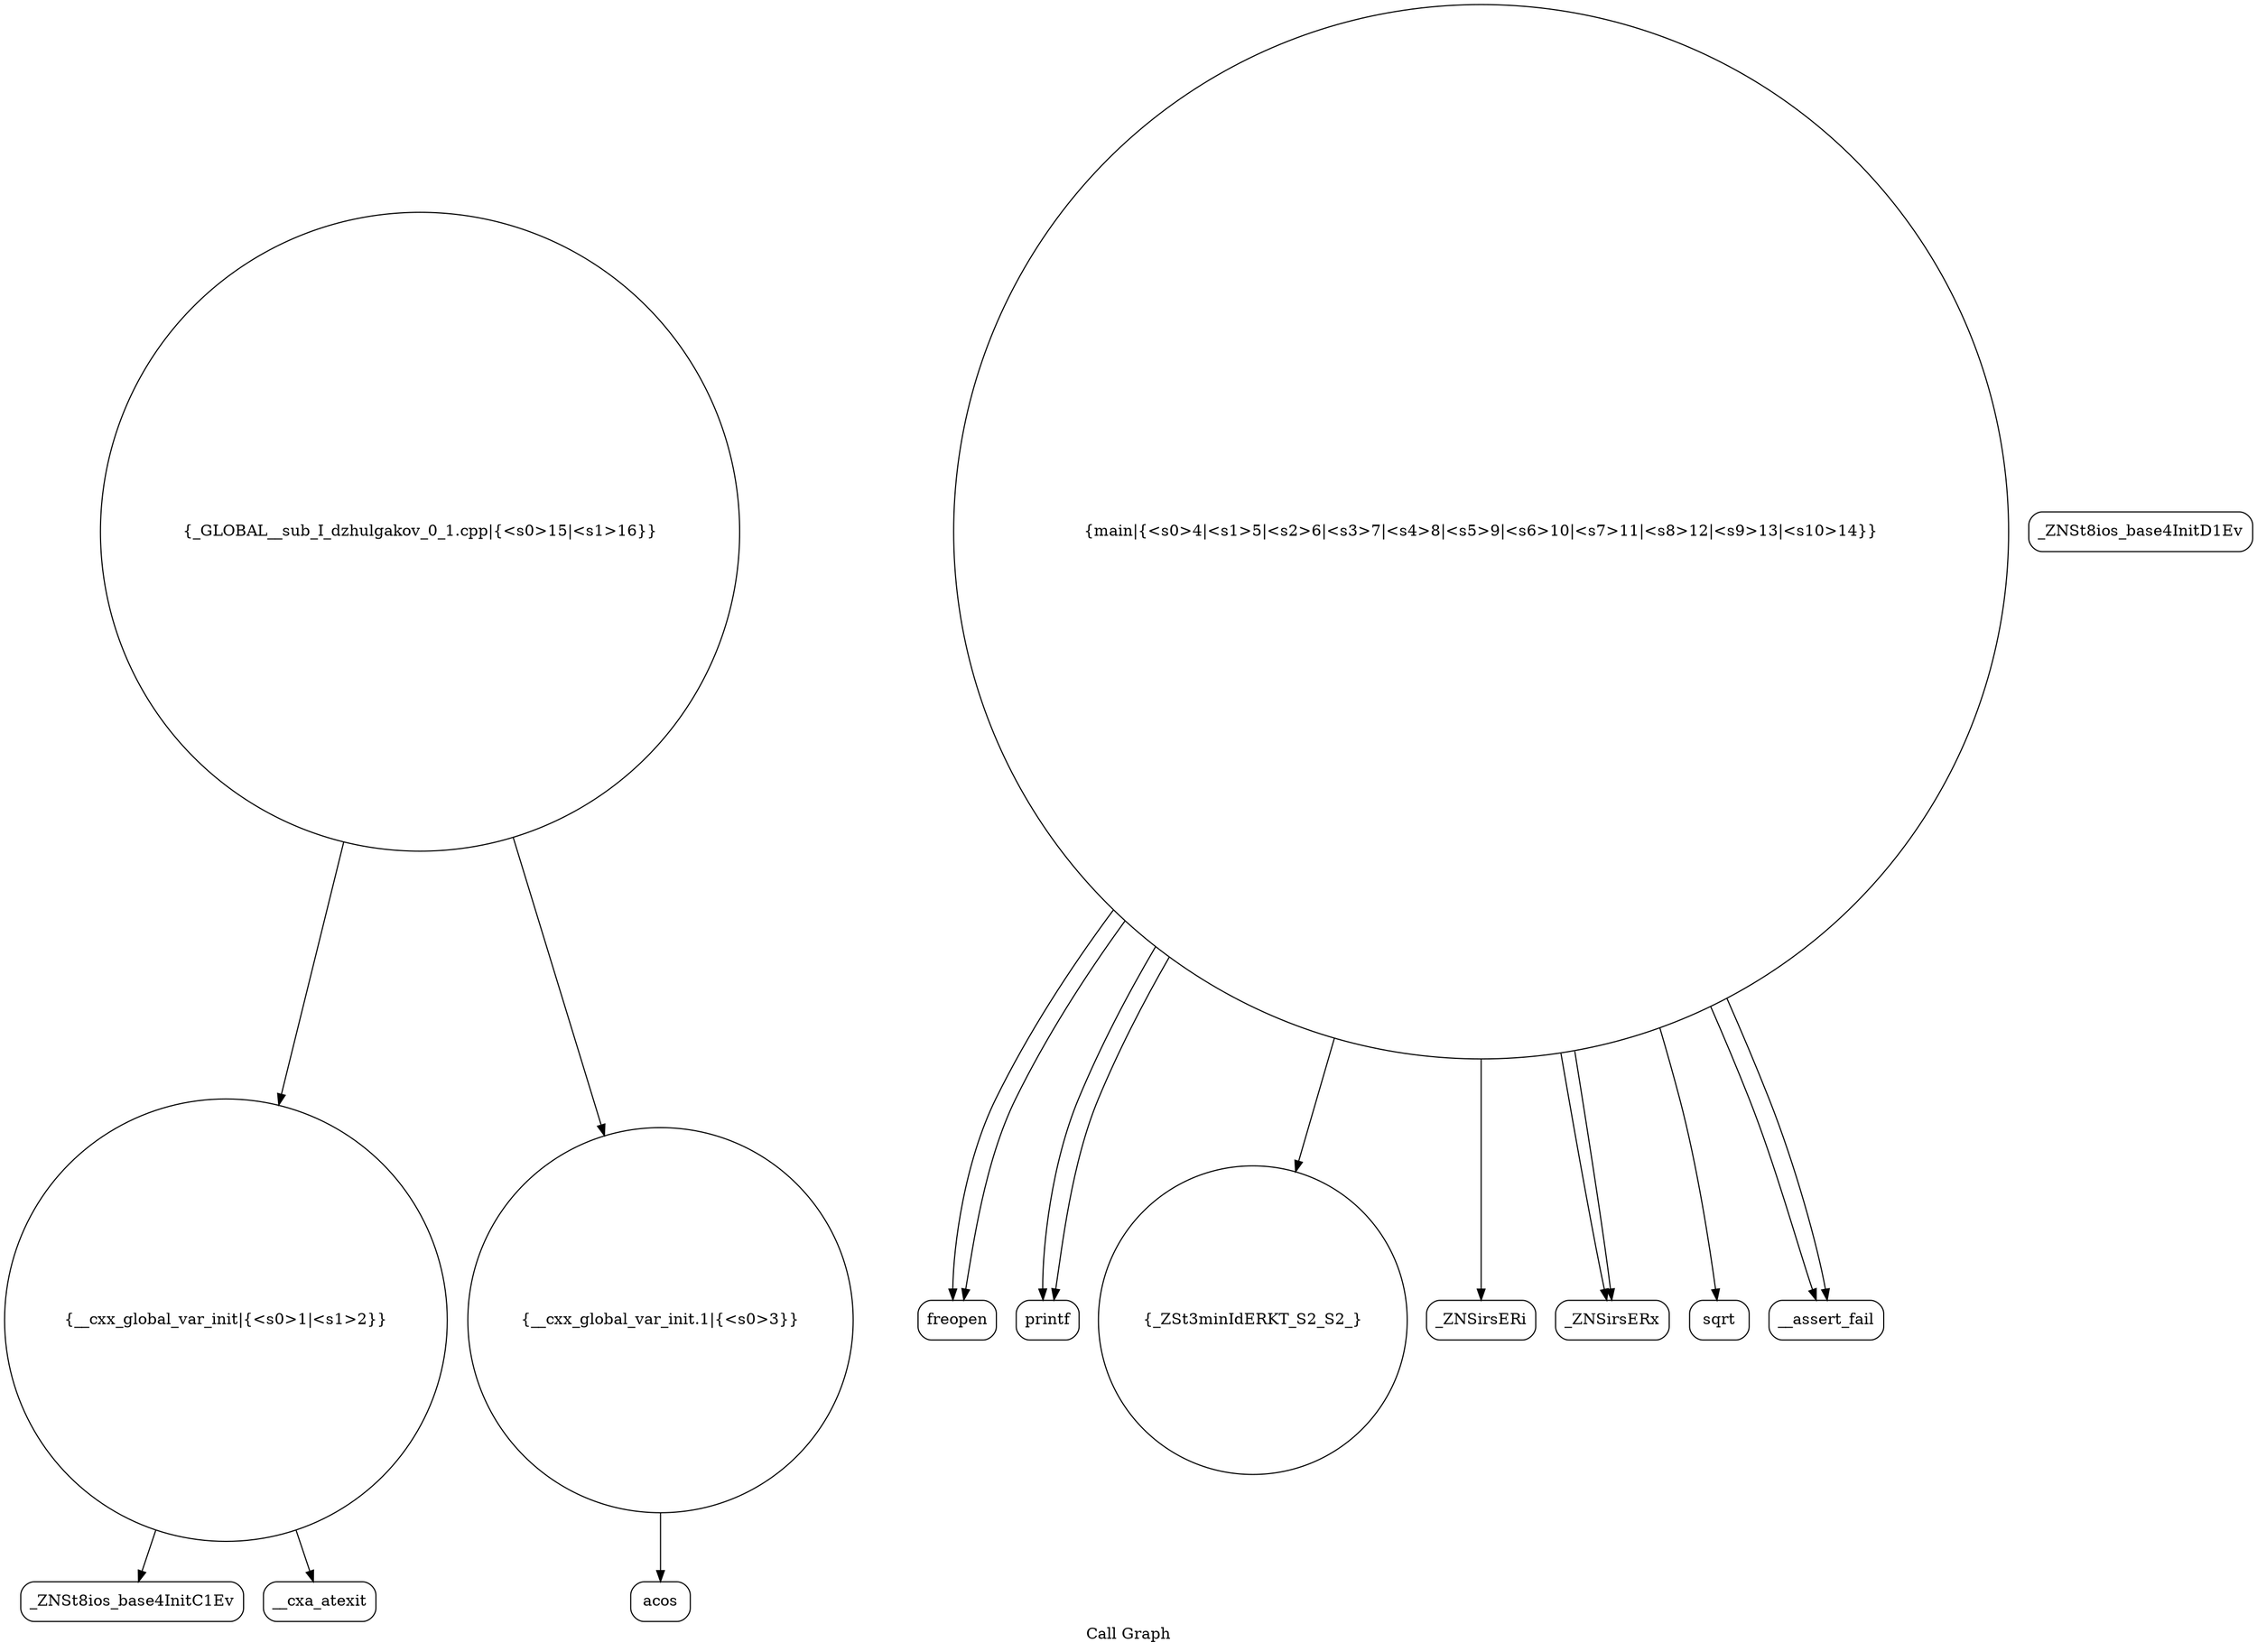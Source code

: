 digraph "Call Graph" {
	label="Call Graph";

	Node0x55a7a773f750 [shape=record,shape=circle,label="{__cxx_global_var_init|{<s0>1|<s1>2}}"];
	Node0x55a7a773f750:s0 -> Node0x55a7a773fbe0[color=black];
	Node0x55a7a773f750:s1 -> Node0x55a7a773fce0[color=black];
	Node0x55a7a773fee0 [shape=record,shape=Mrecord,label="{freopen}"];
	Node0x55a7a7740260 [shape=record,shape=circle,label="{_GLOBAL__sub_I_dzhulgakov_0_1.cpp|{<s0>15|<s1>16}}"];
	Node0x55a7a7740260:s0 -> Node0x55a7a773f750[color=black];
	Node0x55a7a7740260:s1 -> Node0x55a7a773fd60[color=black];
	Node0x55a7a773fc60 [shape=record,shape=Mrecord,label="{_ZNSt8ios_base4InitD1Ev}"];
	Node0x55a7a773ffe0 [shape=record,shape=Mrecord,label="{printf}"];
	Node0x55a7a773fd60 [shape=record,shape=circle,label="{__cxx_global_var_init.1|{<s0>3}}"];
	Node0x55a7a773fd60:s0 -> Node0x55a7a773fde0[color=black];
	Node0x55a7a77400e0 [shape=record,shape=circle,label="{_ZSt3minIdERKT_S2_S2_}"];
	Node0x55a7a773fe60 [shape=record,shape=circle,label="{main|{<s0>4|<s1>5|<s2>6|<s3>7|<s4>8|<s5>9|<s6>10|<s7>11|<s8>12|<s9>13|<s10>14}}"];
	Node0x55a7a773fe60:s0 -> Node0x55a7a773fee0[color=black];
	Node0x55a7a773fe60:s1 -> Node0x55a7a773fee0[color=black];
	Node0x55a7a773fe60:s2 -> Node0x55a7a773ff60[color=black];
	Node0x55a7a773fe60:s3 -> Node0x55a7a773ffe0[color=black];
	Node0x55a7a773fe60:s4 -> Node0x55a7a7740060[color=black];
	Node0x55a7a773fe60:s5 -> Node0x55a7a7740060[color=black];
	Node0x55a7a773fe60:s6 -> Node0x55a7a7740160[color=black];
	Node0x55a7a773fe60:s7 -> Node0x55a7a77400e0[color=black];
	Node0x55a7a773fe60:s8 -> Node0x55a7a77401e0[color=black];
	Node0x55a7a773fe60:s9 -> Node0x55a7a77401e0[color=black];
	Node0x55a7a773fe60:s10 -> Node0x55a7a773ffe0[color=black];
	Node0x55a7a77401e0 [shape=record,shape=Mrecord,label="{__assert_fail}"];
	Node0x55a7a773fbe0 [shape=record,shape=Mrecord,label="{_ZNSt8ios_base4InitC1Ev}"];
	Node0x55a7a773ff60 [shape=record,shape=Mrecord,label="{_ZNSirsERi}"];
	Node0x55a7a773fce0 [shape=record,shape=Mrecord,label="{__cxa_atexit}"];
	Node0x55a7a7740060 [shape=record,shape=Mrecord,label="{_ZNSirsERx}"];
	Node0x55a7a773fde0 [shape=record,shape=Mrecord,label="{acos}"];
	Node0x55a7a7740160 [shape=record,shape=Mrecord,label="{sqrt}"];
}
